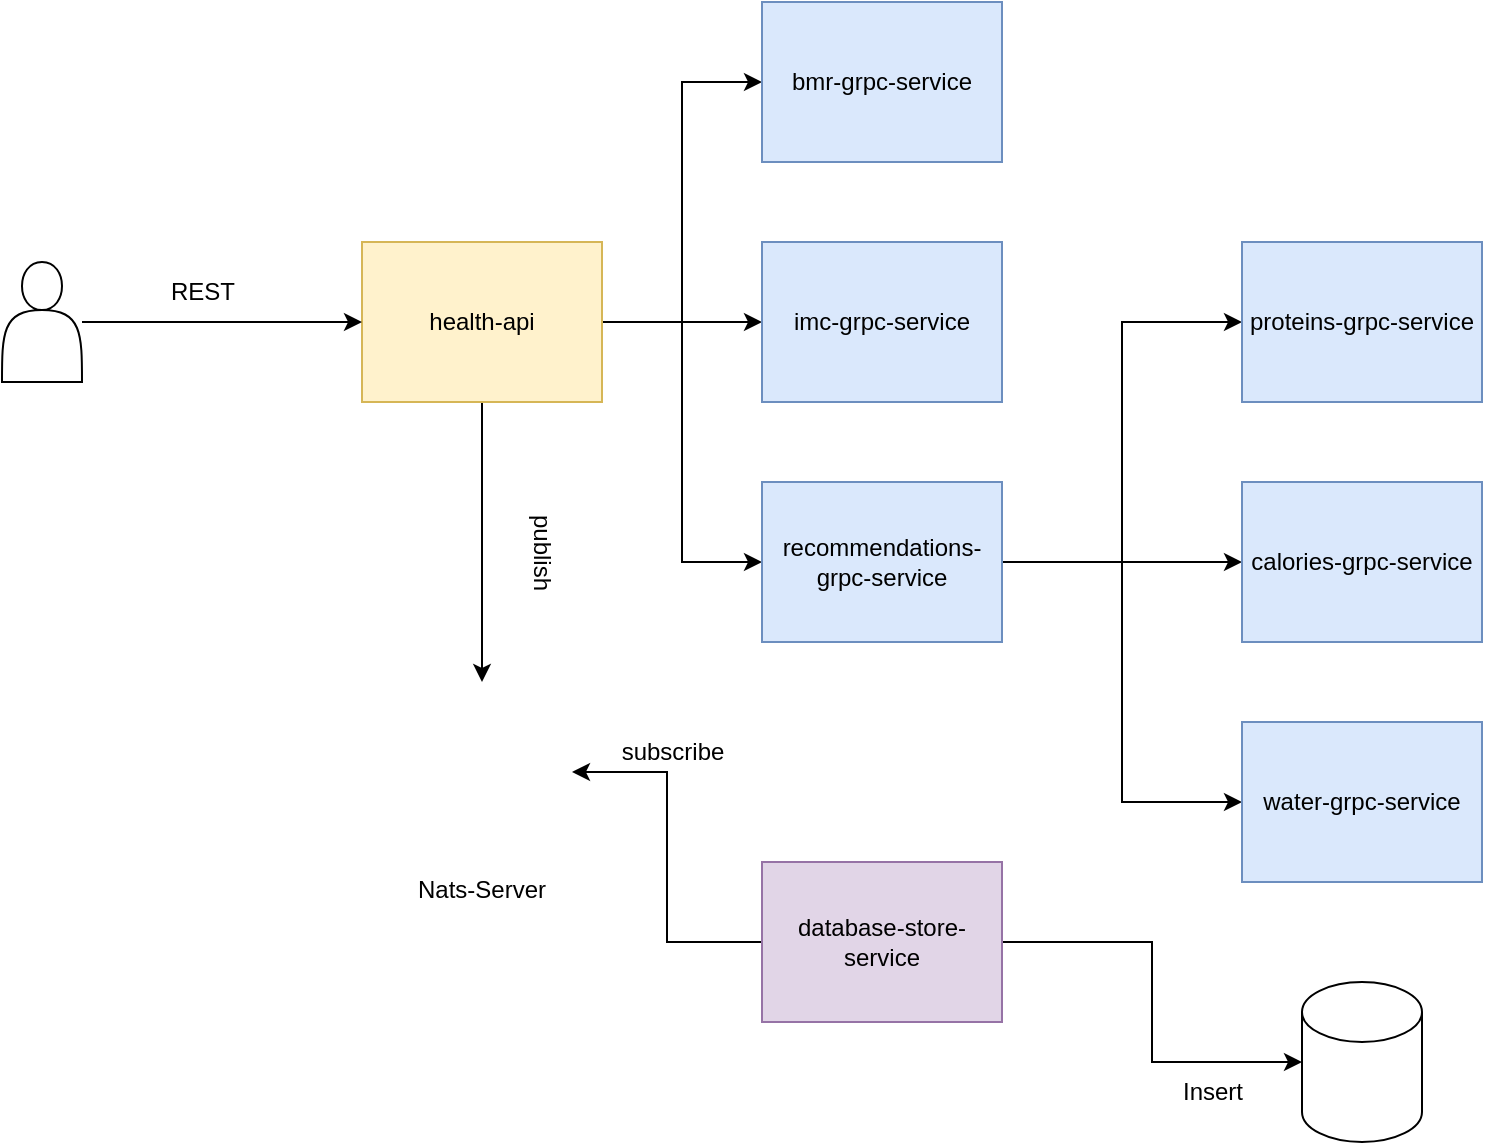 <mxfile version="20.3.0" type="device"><diagram id="u6AhT4RWK1xttgYZTLVd" name="Página-1"><mxGraphModel dx="1426" dy="805" grid="1" gridSize="10" guides="1" tooltips="1" connect="1" arrows="1" fold="1" page="1" pageScale="1" pageWidth="1169" pageHeight="827" math="0" shadow="0"><root><mxCell id="0"/><mxCell id="1" parent="0"/><mxCell id="J-SyuRP20mitD-wZBTh9-5" style="edgeStyle=orthogonalEdgeStyle;rounded=0;orthogonalLoop=1;jettySize=auto;html=1;entryX=0;entryY=0.5;entryDx=0;entryDy=0;" edge="1" parent="1" source="J-SyuRP20mitD-wZBTh9-1" target="J-SyuRP20mitD-wZBTh9-2"><mxGeometry relative="1" as="geometry"/></mxCell><mxCell id="J-SyuRP20mitD-wZBTh9-6" style="edgeStyle=orthogonalEdgeStyle;rounded=0;orthogonalLoop=1;jettySize=auto;html=1;entryX=0;entryY=0.5;entryDx=0;entryDy=0;" edge="1" parent="1" source="J-SyuRP20mitD-wZBTh9-1" target="J-SyuRP20mitD-wZBTh9-4"><mxGeometry relative="1" as="geometry"/></mxCell><mxCell id="J-SyuRP20mitD-wZBTh9-7" style="edgeStyle=orthogonalEdgeStyle;rounded=0;orthogonalLoop=1;jettySize=auto;html=1;entryX=0;entryY=0.5;entryDx=0;entryDy=0;" edge="1" parent="1" source="J-SyuRP20mitD-wZBTh9-1" target="J-SyuRP20mitD-wZBTh9-3"><mxGeometry relative="1" as="geometry"/></mxCell><mxCell id="J-SyuRP20mitD-wZBTh9-16" style="edgeStyle=orthogonalEdgeStyle;rounded=0;orthogonalLoop=1;jettySize=auto;html=1;" edge="1" parent="1" source="J-SyuRP20mitD-wZBTh9-1" target="J-SyuRP20mitD-wZBTh9-15"><mxGeometry relative="1" as="geometry"/></mxCell><mxCell id="J-SyuRP20mitD-wZBTh9-1" value="health-api" style="rounded=0;whiteSpace=wrap;html=1;fillColor=#fff2cc;strokeColor=#d6b656;" vertex="1" parent="1"><mxGeometry x="395" y="249" width="120" height="80" as="geometry"/></mxCell><mxCell id="J-SyuRP20mitD-wZBTh9-2" value="bmr-grpc-service" style="rounded=0;whiteSpace=wrap;html=1;fillColor=#dae8fc;strokeColor=#6c8ebf;" vertex="1" parent="1"><mxGeometry x="595" y="129" width="120" height="80" as="geometry"/></mxCell><mxCell id="J-SyuRP20mitD-wZBTh9-9" style="edgeStyle=orthogonalEdgeStyle;rounded=0;orthogonalLoop=1;jettySize=auto;html=1;entryX=0;entryY=0.5;entryDx=0;entryDy=0;" edge="1" parent="1" source="J-SyuRP20mitD-wZBTh9-3" target="J-SyuRP20mitD-wZBTh9-8"><mxGeometry relative="1" as="geometry"/></mxCell><mxCell id="J-SyuRP20mitD-wZBTh9-12" style="edgeStyle=orthogonalEdgeStyle;rounded=0;orthogonalLoop=1;jettySize=auto;html=1;entryX=0;entryY=0.5;entryDx=0;entryDy=0;" edge="1" parent="1" source="J-SyuRP20mitD-wZBTh9-3" target="J-SyuRP20mitD-wZBTh9-10"><mxGeometry relative="1" as="geometry"/></mxCell><mxCell id="J-SyuRP20mitD-wZBTh9-14" style="edgeStyle=orthogonalEdgeStyle;rounded=0;orthogonalLoop=1;jettySize=auto;html=1;entryX=0;entryY=0.5;entryDx=0;entryDy=0;" edge="1" parent="1" source="J-SyuRP20mitD-wZBTh9-3" target="J-SyuRP20mitD-wZBTh9-13"><mxGeometry relative="1" as="geometry"/></mxCell><mxCell id="J-SyuRP20mitD-wZBTh9-3" value="recommendations-grpc-service" style="rounded=0;whiteSpace=wrap;html=1;fillColor=#dae8fc;strokeColor=#6c8ebf;" vertex="1" parent="1"><mxGeometry x="595" y="369" width="120" height="80" as="geometry"/></mxCell><mxCell id="J-SyuRP20mitD-wZBTh9-4" value="imc-grpc-service" style="rounded=0;whiteSpace=wrap;html=1;fillColor=#dae8fc;strokeColor=#6c8ebf;" vertex="1" parent="1"><mxGeometry x="595" y="249" width="120" height="80" as="geometry"/></mxCell><mxCell id="J-SyuRP20mitD-wZBTh9-8" value="proteins-grpc-service" style="rounded=0;whiteSpace=wrap;html=1;fillColor=#dae8fc;strokeColor=#6c8ebf;" vertex="1" parent="1"><mxGeometry x="835" y="249" width="120" height="80" as="geometry"/></mxCell><mxCell id="J-SyuRP20mitD-wZBTh9-10" value="calories-grpc-service" style="rounded=0;whiteSpace=wrap;html=1;fillColor=#dae8fc;strokeColor=#6c8ebf;" vertex="1" parent="1"><mxGeometry x="835" y="369" width="120" height="80" as="geometry"/></mxCell><mxCell id="J-SyuRP20mitD-wZBTh9-13" value="water-grpc-service" style="rounded=0;whiteSpace=wrap;html=1;fillColor=#dae8fc;strokeColor=#6c8ebf;" vertex="1" parent="1"><mxGeometry x="835" y="489" width="120" height="80" as="geometry"/></mxCell><mxCell id="J-SyuRP20mitD-wZBTh9-15" value="Nats-Server" style="shape=image;verticalLabelPosition=bottom;labelBackgroundColor=default;verticalAlign=top;aspect=fixed;imageAspect=0;image=https://dashboard.snapcraft.io/site_media/appmedia/2020/03/nats-icon-color.png;" vertex="1" parent="1"><mxGeometry x="410" y="469" width="90" height="90" as="geometry"/></mxCell><mxCell id="J-SyuRP20mitD-wZBTh9-17" value="publish" style="text;html=1;align=center;verticalAlign=middle;resizable=0;points=[];autosize=1;strokeColor=none;fillColor=none;rotation=90;" vertex="1" parent="1"><mxGeometry x="455" y="389" width="60" height="30" as="geometry"/></mxCell><mxCell id="J-SyuRP20mitD-wZBTh9-19" style="edgeStyle=orthogonalEdgeStyle;rounded=0;orthogonalLoop=1;jettySize=auto;html=1;" edge="1" parent="1" source="J-SyuRP20mitD-wZBTh9-18" target="J-SyuRP20mitD-wZBTh9-15"><mxGeometry relative="1" as="geometry"/></mxCell><mxCell id="J-SyuRP20mitD-wZBTh9-22" style="edgeStyle=orthogonalEdgeStyle;rounded=0;orthogonalLoop=1;jettySize=auto;html=1;" edge="1" parent="1" source="J-SyuRP20mitD-wZBTh9-18" target="J-SyuRP20mitD-wZBTh9-21"><mxGeometry relative="1" as="geometry"/></mxCell><mxCell id="J-SyuRP20mitD-wZBTh9-18" value="database-store-service" style="rounded=0;whiteSpace=wrap;html=1;fillColor=#e1d5e7;strokeColor=#9673a6;" vertex="1" parent="1"><mxGeometry x="595" y="559" width="120" height="80" as="geometry"/></mxCell><mxCell id="J-SyuRP20mitD-wZBTh9-20" value="subscribe" style="text;html=1;align=center;verticalAlign=middle;resizable=0;points=[];autosize=1;strokeColor=none;fillColor=none;" vertex="1" parent="1"><mxGeometry x="515" y="489" width="70" height="30" as="geometry"/></mxCell><mxCell id="J-SyuRP20mitD-wZBTh9-21" value="" style="shape=cylinder3;whiteSpace=wrap;html=1;boundedLbl=1;backgroundOutline=1;size=15;" vertex="1" parent="1"><mxGeometry x="865" y="619" width="60" height="80" as="geometry"/></mxCell><mxCell id="J-SyuRP20mitD-wZBTh9-23" value="Insert" style="text;html=1;align=center;verticalAlign=middle;resizable=0;points=[];autosize=1;strokeColor=none;fillColor=none;" vertex="1" parent="1"><mxGeometry x="795" y="659" width="50" height="30" as="geometry"/></mxCell><mxCell id="J-SyuRP20mitD-wZBTh9-25" style="edgeStyle=orthogonalEdgeStyle;rounded=0;orthogonalLoop=1;jettySize=auto;html=1;" edge="1" parent="1" source="J-SyuRP20mitD-wZBTh9-24" target="J-SyuRP20mitD-wZBTh9-1"><mxGeometry relative="1" as="geometry"/></mxCell><mxCell id="J-SyuRP20mitD-wZBTh9-24" value="" style="shape=actor;whiteSpace=wrap;html=1;" vertex="1" parent="1"><mxGeometry x="215" y="259" width="40" height="60" as="geometry"/></mxCell><mxCell id="J-SyuRP20mitD-wZBTh9-26" value="REST" style="text;html=1;align=center;verticalAlign=middle;resizable=0;points=[];autosize=1;strokeColor=none;fillColor=none;" vertex="1" parent="1"><mxGeometry x="285" y="259" width="60" height="30" as="geometry"/></mxCell></root></mxGraphModel></diagram></mxfile>